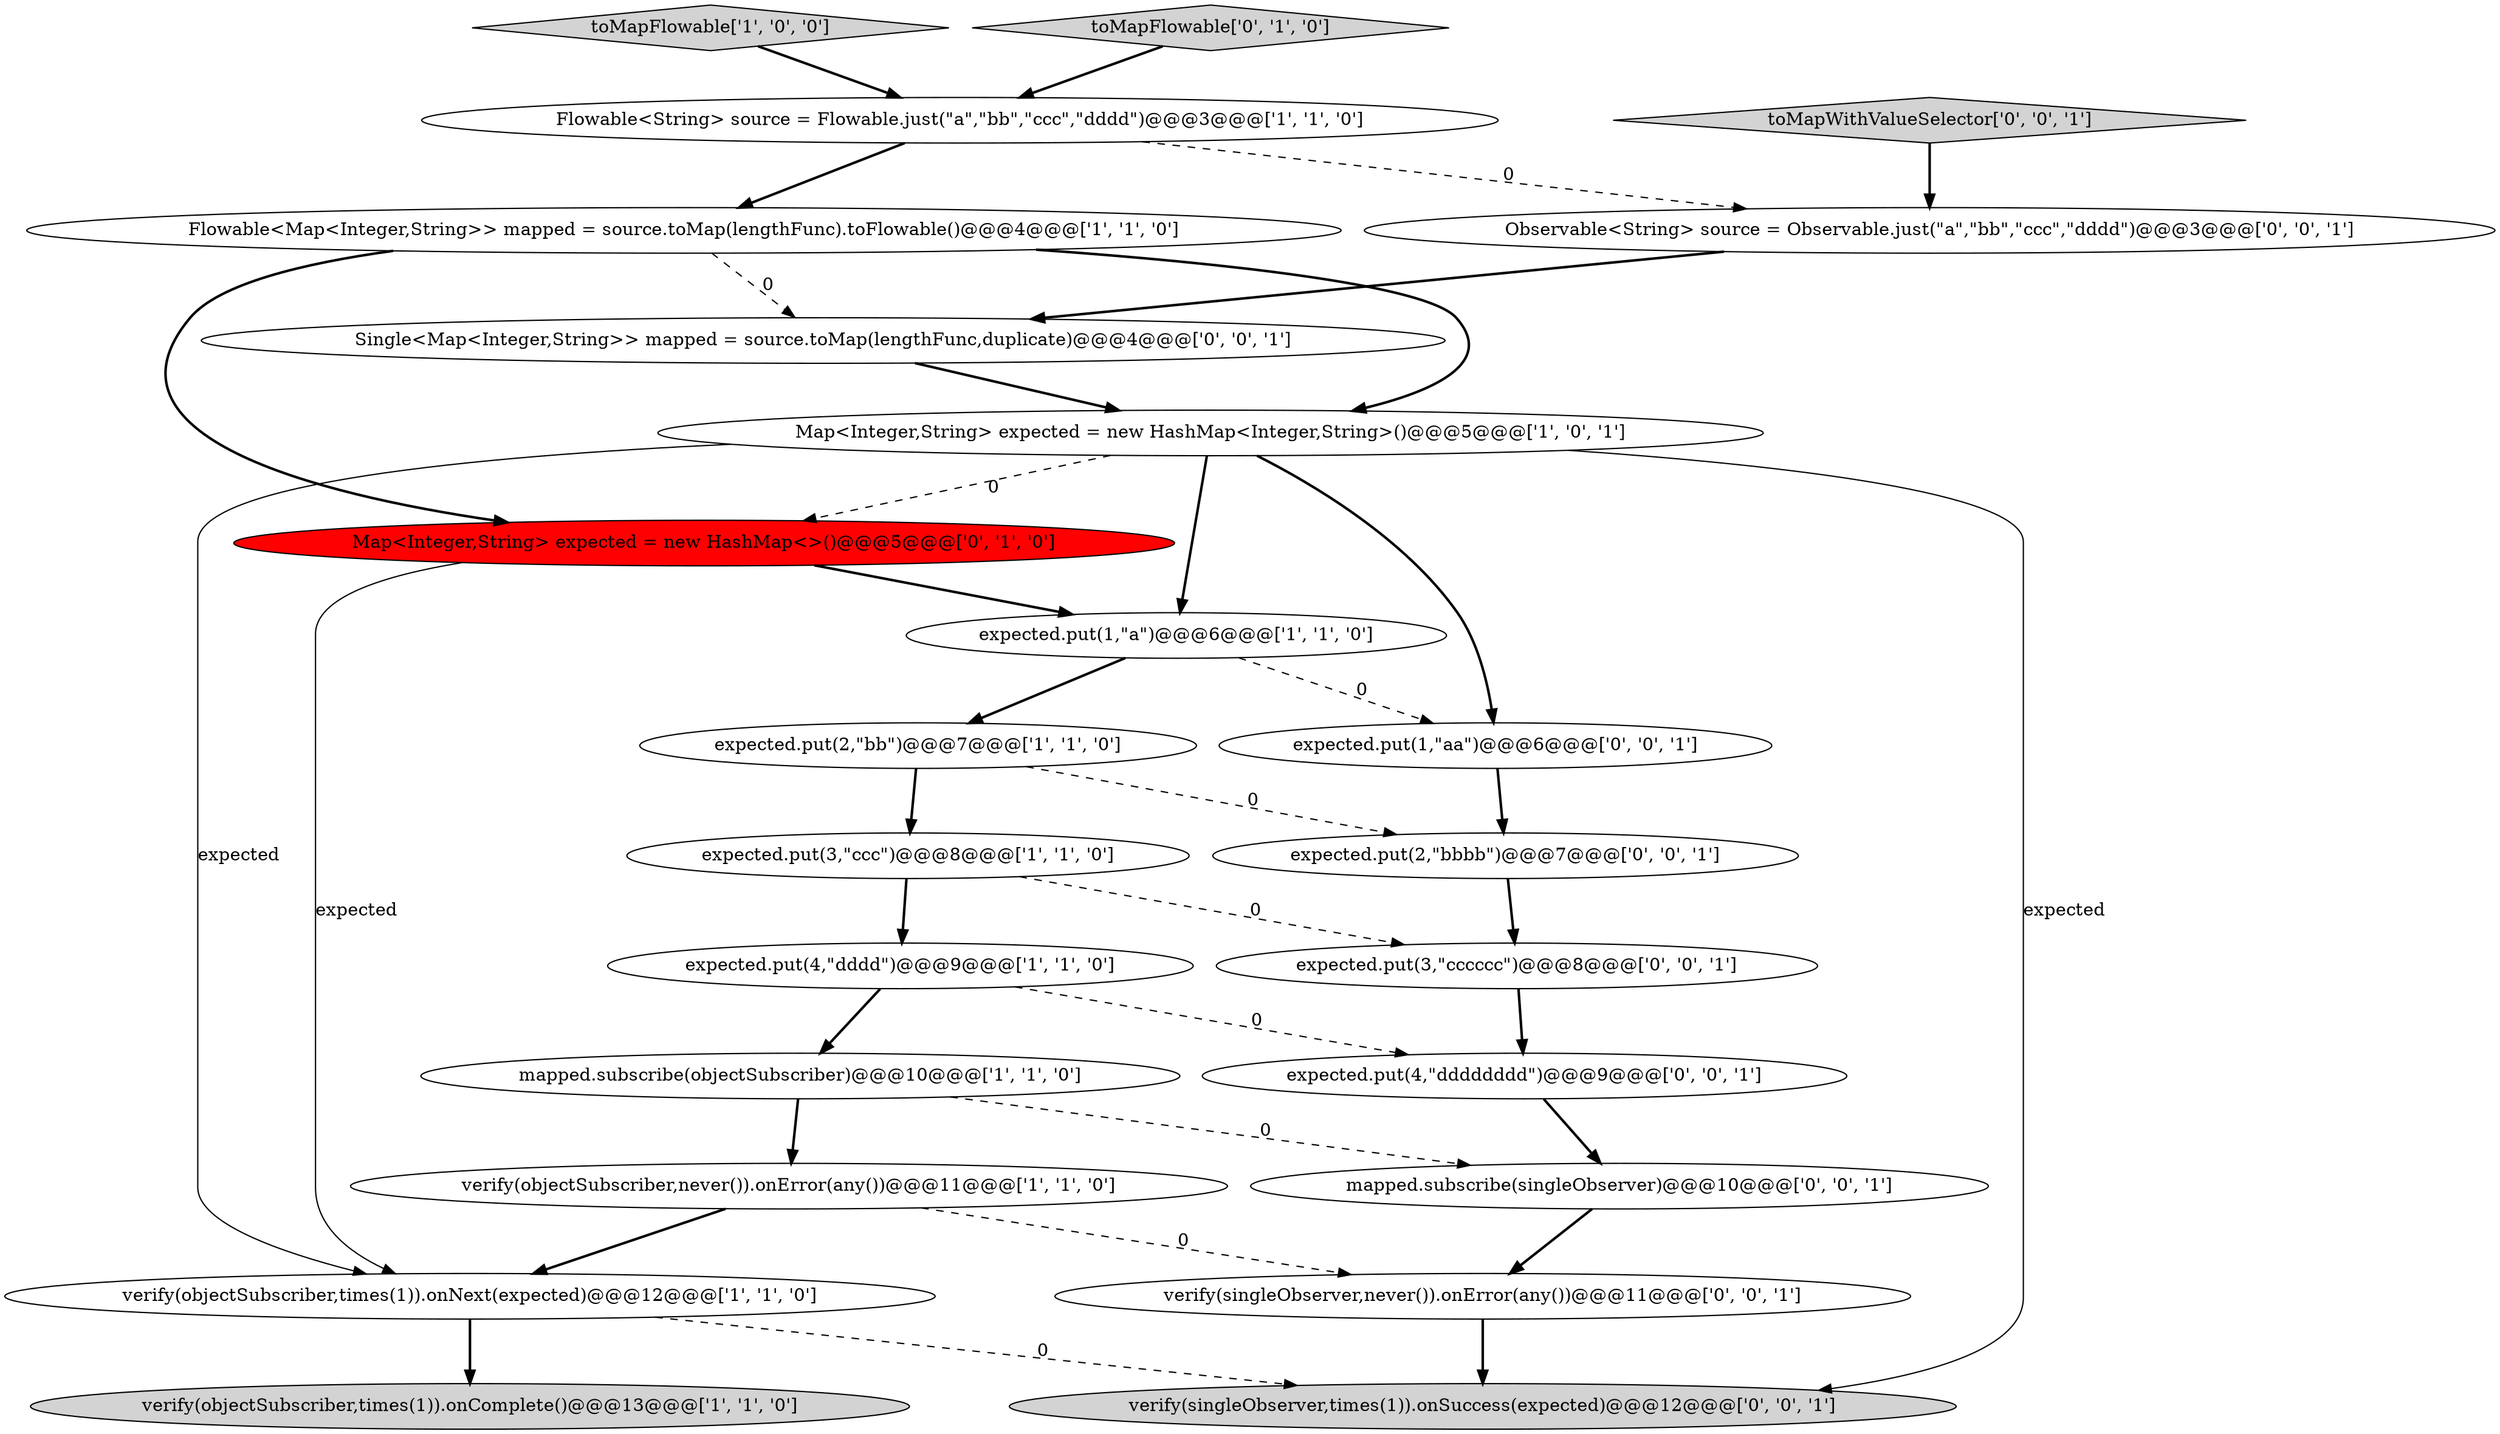 digraph {
0 [style = filled, label = "Flowable<Map<Integer,String>> mapped = source.toMap(lengthFunc).toFlowable()@@@4@@@['1', '1', '0']", fillcolor = white, shape = ellipse image = "AAA0AAABBB1BBB"];
1 [style = filled, label = "verify(objectSubscriber,times(1)).onComplete()@@@13@@@['1', '1', '0']", fillcolor = lightgray, shape = ellipse image = "AAA0AAABBB1BBB"];
9 [style = filled, label = "Map<Integer,String> expected = new HashMap<Integer,String>()@@@5@@@['1', '0', '1']", fillcolor = white, shape = ellipse image = "AAA0AAABBB1BBB"];
13 [style = filled, label = "Map<Integer,String> expected = new HashMap<>()@@@5@@@['0', '1', '0']", fillcolor = red, shape = ellipse image = "AAA1AAABBB2BBB"];
16 [style = filled, label = "Observable<String> source = Observable.just(\"a\",\"bb\",\"ccc\",\"dddd\")@@@3@@@['0', '0', '1']", fillcolor = white, shape = ellipse image = "AAA0AAABBB3BBB"];
22 [style = filled, label = "expected.put(3,\"cccccc\")@@@8@@@['0', '0', '1']", fillcolor = white, shape = ellipse image = "AAA0AAABBB3BBB"];
19 [style = filled, label = "verify(singleObserver,never()).onError(any())@@@11@@@['0', '0', '1']", fillcolor = white, shape = ellipse image = "AAA0AAABBB3BBB"];
4 [style = filled, label = "toMapFlowable['1', '0', '0']", fillcolor = lightgray, shape = diamond image = "AAA0AAABBB1BBB"];
3 [style = filled, label = "verify(objectSubscriber,times(1)).onNext(expected)@@@12@@@['1', '1', '0']", fillcolor = white, shape = ellipse image = "AAA0AAABBB1BBB"];
18 [style = filled, label = "mapped.subscribe(singleObserver)@@@10@@@['0', '0', '1']", fillcolor = white, shape = ellipse image = "AAA0AAABBB3BBB"];
12 [style = filled, label = "toMapFlowable['0', '1', '0']", fillcolor = lightgray, shape = diamond image = "AAA0AAABBB2BBB"];
14 [style = filled, label = "Single<Map<Integer,String>> mapped = source.toMap(lengthFunc,duplicate)@@@4@@@['0', '0', '1']", fillcolor = white, shape = ellipse image = "AAA0AAABBB3BBB"];
8 [style = filled, label = "Flowable<String> source = Flowable.just(\"a\",\"bb\",\"ccc\",\"dddd\")@@@3@@@['1', '1', '0']", fillcolor = white, shape = ellipse image = "AAA0AAABBB1BBB"];
10 [style = filled, label = "expected.put(4,\"dddd\")@@@9@@@['1', '1', '0']", fillcolor = white, shape = ellipse image = "AAA0AAABBB1BBB"];
6 [style = filled, label = "expected.put(3,\"ccc\")@@@8@@@['1', '1', '0']", fillcolor = white, shape = ellipse image = "AAA0AAABBB1BBB"];
11 [style = filled, label = "expected.put(1,\"a\")@@@6@@@['1', '1', '0']", fillcolor = white, shape = ellipse image = "AAA0AAABBB1BBB"];
5 [style = filled, label = "mapped.subscribe(objectSubscriber)@@@10@@@['1', '1', '0']", fillcolor = white, shape = ellipse image = "AAA0AAABBB1BBB"];
21 [style = filled, label = "expected.put(1,\"aa\")@@@6@@@['0', '0', '1']", fillcolor = white, shape = ellipse image = "AAA0AAABBB3BBB"];
20 [style = filled, label = "expected.put(4,\"dddddddd\")@@@9@@@['0', '0', '1']", fillcolor = white, shape = ellipse image = "AAA0AAABBB3BBB"];
23 [style = filled, label = "toMapWithValueSelector['0', '0', '1']", fillcolor = lightgray, shape = diamond image = "AAA0AAABBB3BBB"];
2 [style = filled, label = "verify(objectSubscriber,never()).onError(any())@@@11@@@['1', '1', '0']", fillcolor = white, shape = ellipse image = "AAA0AAABBB1BBB"];
15 [style = filled, label = "verify(singleObserver,times(1)).onSuccess(expected)@@@12@@@['0', '0', '1']", fillcolor = lightgray, shape = ellipse image = "AAA0AAABBB3BBB"];
17 [style = filled, label = "expected.put(2,\"bbbb\")@@@7@@@['0', '0', '1']", fillcolor = white, shape = ellipse image = "AAA0AAABBB3BBB"];
7 [style = filled, label = "expected.put(2,\"bb\")@@@7@@@['1', '1', '0']", fillcolor = white, shape = ellipse image = "AAA0AAABBB1BBB"];
0->9 [style = bold, label=""];
23->16 [style = bold, label=""];
8->16 [style = dashed, label="0"];
2->19 [style = dashed, label="0"];
9->11 [style = bold, label=""];
0->13 [style = bold, label=""];
3->1 [style = bold, label=""];
7->17 [style = dashed, label="0"];
2->3 [style = bold, label=""];
18->19 [style = bold, label=""];
17->22 [style = bold, label=""];
5->18 [style = dashed, label="0"];
13->11 [style = bold, label=""];
6->22 [style = dashed, label="0"];
8->0 [style = bold, label=""];
20->18 [style = bold, label=""];
0->14 [style = dashed, label="0"];
5->2 [style = bold, label=""];
10->5 [style = bold, label=""];
22->20 [style = bold, label=""];
12->8 [style = bold, label=""];
9->15 [style = solid, label="expected"];
6->10 [style = bold, label=""];
7->6 [style = bold, label=""];
13->3 [style = solid, label="expected"];
9->13 [style = dashed, label="0"];
9->21 [style = bold, label=""];
9->3 [style = solid, label="expected"];
3->15 [style = dashed, label="0"];
4->8 [style = bold, label=""];
16->14 [style = bold, label=""];
14->9 [style = bold, label=""];
10->20 [style = dashed, label="0"];
19->15 [style = bold, label=""];
21->17 [style = bold, label=""];
11->7 [style = bold, label=""];
11->21 [style = dashed, label="0"];
}

